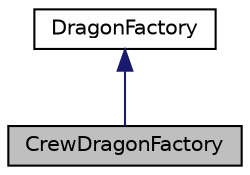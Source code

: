 digraph "CrewDragonFactory"
{
 // LATEX_PDF_SIZE
  edge [fontname="Helvetica",fontsize="10",labelfontname="Helvetica",labelfontsize="10"];
  node [fontname="Helvetica",fontsize="10",shape=record];
  Node1 [label="CrewDragonFactory",height=0.2,width=0.4,color="black", fillcolor="grey75", style="filled", fontcolor="black",tooltip="CrewDragonFactory Class."];
  Node2 -> Node1 [dir="back",color="midnightblue",fontsize="10",style="solid",fontname="Helvetica"];
  Node2 [label="DragonFactory",height=0.2,width=0.4,color="black", fillcolor="white", style="filled",URL="$classDragonFactory.html",tooltip="DragonFactory Class."];
}
